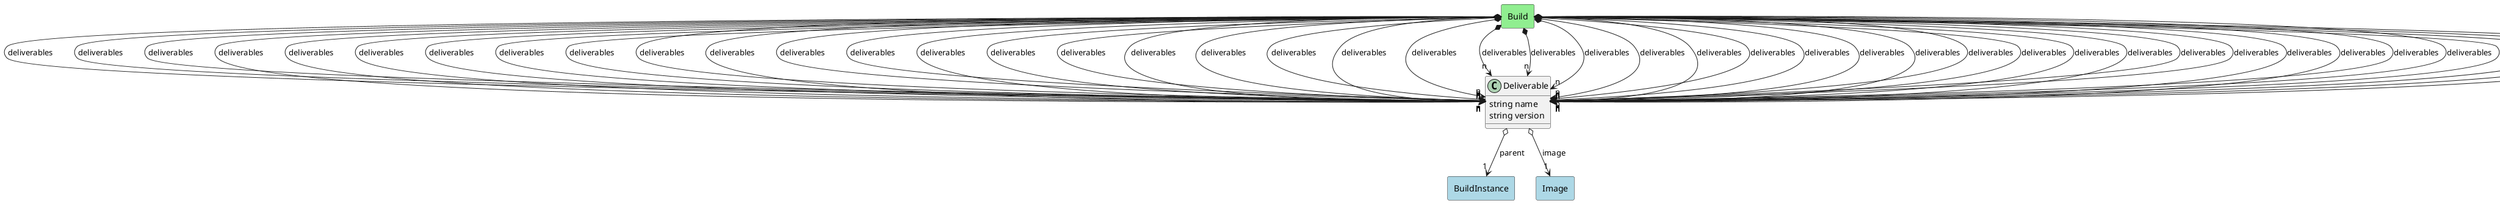 @startuml

class "Deliverable" as Model {
 string name
 string version

 
}

rectangle "BuildInstance" as BuildInstance #lightblue {
}

Model o--> "1" BuildInstance : parent


rectangle "Image" as Image #lightblue {
}

Model o--> "1" Image : image




    rectangle "Build" as Build #lightgreen {
    }
    
        Build   *--> "n" Model : "deliverables"
    
    rectangle "Build" as Build #lightgreen {
    }
    
        Build   *--> "n" Model : "deliverables"
    
    rectangle "Build" as Build #lightgreen {
    }
    
        Build   *--> "n" Model : "deliverables"
    
    rectangle "Build" as Build #lightgreen {
    }
    
        Build   *--> "n" Model : "deliverables"
    
    rectangle "Build" as Build #lightgreen {
    }
    
        Build   *--> "n" Model : "deliverables"
    
    rectangle "Build" as Build #lightgreen {
    }
    
        Build   *--> "n" Model : "deliverables"
    
    rectangle "Build" as Build #lightgreen {
    }
    
        Build   *--> "n" Model : "deliverables"
    
    rectangle "Build" as Build #lightgreen {
    }
    
        Build   *--> "n" Model : "deliverables"
    
    rectangle "Build" as Build #lightgreen {
    }
    
        Build   *--> "n" Model : "deliverables"
    
    rectangle "Build" as Build #lightgreen {
    }
    
        Build   *--> "n" Model : "deliverables"
    
    rectangle "Build" as Build #lightgreen {
    }
    
        Build   *--> "n" Model : "deliverables"
    
    rectangle "Build" as Build #lightgreen {
    }
    
        Build   *--> "n" Model : "deliverables"
    
    rectangle "Build" as Build #lightgreen {
    }
    
        Build   *--> "n" Model : "deliverables"
    
    rectangle "Build" as Build #lightgreen {
    }
    
        Build   *--> "n" Model : "deliverables"
    
    rectangle "Build" as Build #lightgreen {
    }
    
        Build   *--> "n" Model : "deliverables"
    
    rectangle "Build" as Build #lightgreen {
    }
    
        Build   *--> "n" Model : "deliverables"
    
    rectangle "Build" as Build #lightgreen {
    }
    
        Build   *--> "n" Model : "deliverables"
    
    rectangle "Build" as Build #lightgreen {
    }
    
        Build   *--> "n" Model : "deliverables"
    
    rectangle "Build" as Build #lightgreen {
    }
    
        Build   *--> "n" Model : "deliverables"
    
    rectangle "Build" as Build #lightgreen {
    }
    
        Build   *--> "n" Model : "deliverables"
    
    rectangle "Build" as Build #lightgreen {
    }
    
        Build   *--> "n" Model : "deliverables"
    
    rectangle "Build" as Build #lightgreen {
    }
    
        Build   *--> "n" Model : "deliverables"
    
    rectangle "Build" as Build #lightgreen {
    }
    
        Build   *--> "n" Model : "deliverables"
    
    rectangle "Build" as Build #lightgreen {
    }
    
        Build   *--> "n" Model : "deliverables"
    
    rectangle "Build" as Build #lightgreen {
    }
    
        Build   *--> "n" Model : "deliverables"
    
    rectangle "Build" as Build #lightgreen {
    }
    
        Build   *--> "n" Model : "deliverables"
    
    rectangle "Build" as Build #lightgreen {
    }
    
        Build   *--> "n" Model : "deliverables"
    
    rectangle "Build" as Build #lightgreen {
    }
    
        Build   *--> "n" Model : "deliverables"
    
    rectangle "Build" as Build #lightgreen {
    }
    
        Build   *--> "n" Model : "deliverables"
    
    rectangle "Build" as Build #lightgreen {
    }
    
        Build   *--> "n" Model : "deliverables"
    
    rectangle "Build" as Build #lightgreen {
    }
    
        Build   *--> "n" Model : "deliverables"
    
    rectangle "Build" as Build #lightgreen {
    }
    
        Build   *--> "n" Model : "deliverables"
    
    rectangle "Build" as Build #lightgreen {
    }
    
        Build   *--> "n" Model : "deliverables"
    
    rectangle "Build" as Build #lightgreen {
    }
    
        Build   *--> "n" Model : "deliverables"
    
    rectangle "Build" as Build #lightgreen {
    }
    
        Build   *--> "n" Model : "deliverables"
    
    rectangle "Build" as Build #lightgreen {
    }
    
        Build   *--> "n" Model : "deliverables"
    
    rectangle "Build" as Build #lightgreen {
    }
    
        Build   *--> "n" Model : "deliverables"
    
    rectangle "Build" as Build #lightgreen {
    }
    
        Build   *--> "n" Model : "deliverables"
    
    rectangle "Build" as Build #lightgreen {
    }
    
        Build   *--> "n" Model : "deliverables"
    
    rectangle "Build" as Build #lightgreen {
    }
    
        Build   *--> "n" Model : "deliverables"
    
    rectangle "Build" as Build #lightgreen {
    }
    
        Build   *--> "n" Model : "deliverables"
    
    rectangle "Build" as Build #lightgreen {
    }
    
        Build   *--> "n" Model : "deliverables"
    
    rectangle "Build" as Build #lightgreen {
    }
    
        Build   *--> "n" Model : "deliverables"
    
    rectangle "Build" as Build #lightgreen {
    }
    
        Build   *--> "n" Model : "deliverables"
    

@enduml
